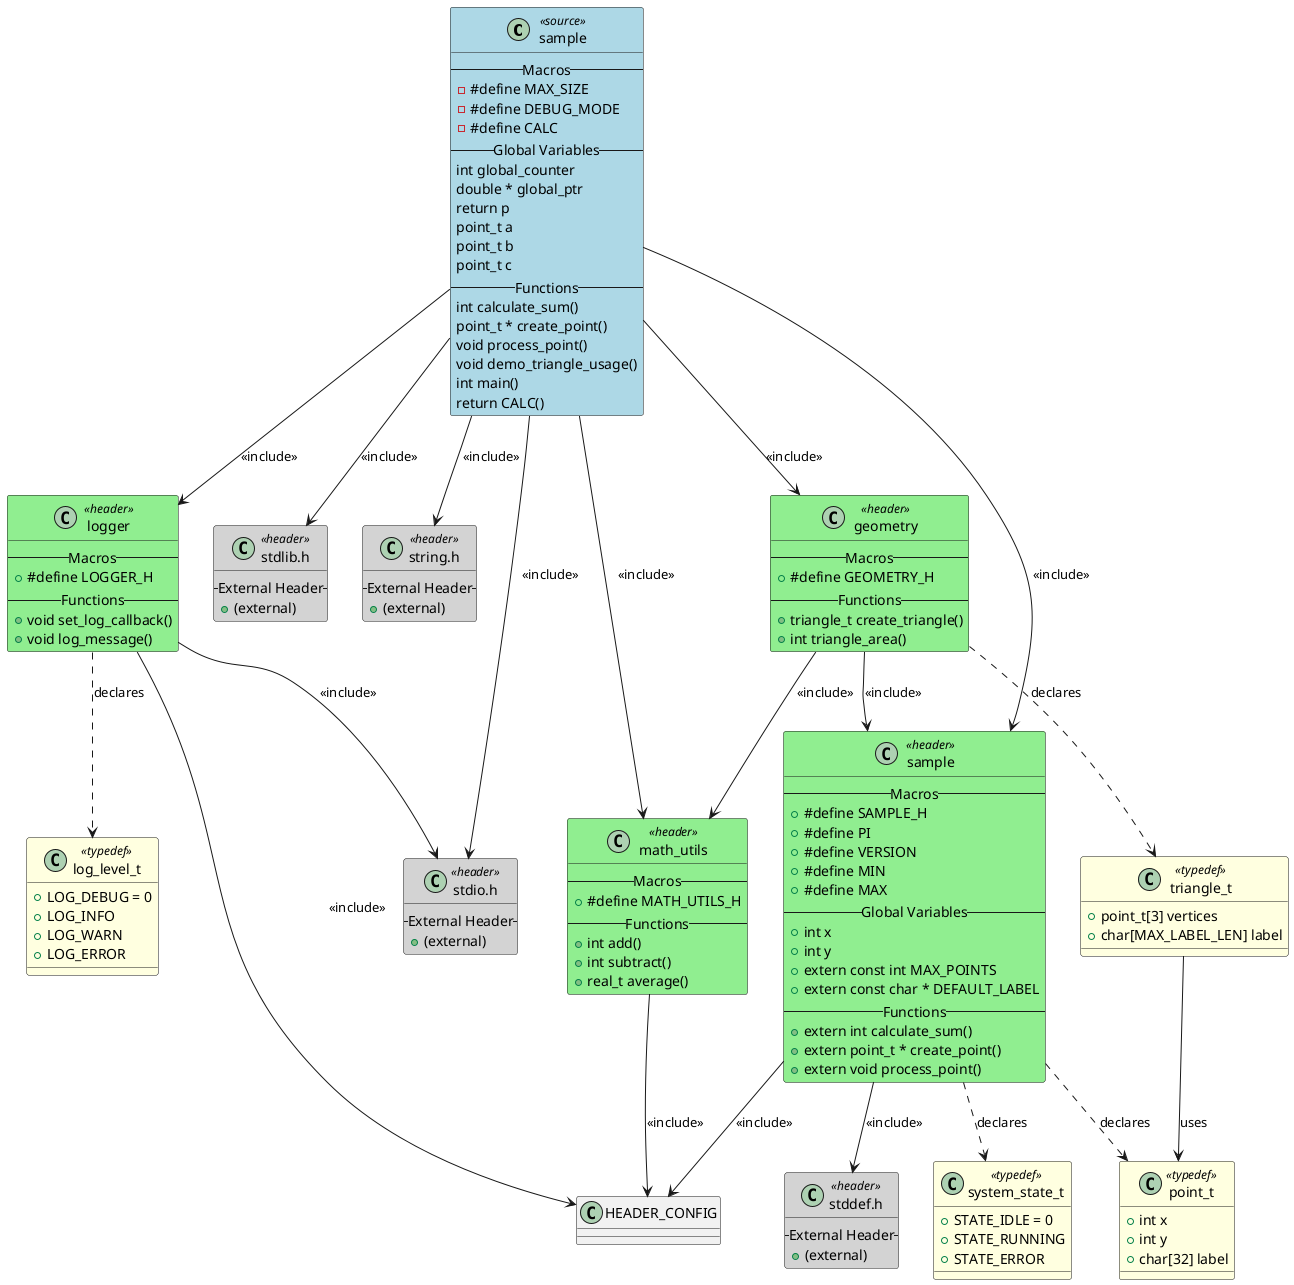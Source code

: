 @startuml sample

class "sample" as SAMPLE <<source>> #LightBlue
{
    -- Macros --
    - #define MAX_SIZE
    - #define DEBUG_MODE
    - #define CALC
    -- Global Variables --
    int global_counter
    double * global_ptr
    return p
    point_t a
    point_t b
    point_t c
    -- Functions --
    int calculate_sum()
    point_t * create_point()
    void process_point()
    void demo_triangle_usage()
    int main()
    return CALC()
}

class "stdio.h" as HEADER_STDIO_H <<header>> #LightGray
{
    -- External Header --
    + (external)
}

class "stdlib.h" as HEADER_STDLIB_H <<header>> #LightGray
{
    -- External Header --
    + (external)
}

class "string.h" as HEADER_STRING_H <<header>> #LightGray
{
    -- External Header --
    + (external)
}

class "sample" as HEADER_SAMPLE <<header>> #LightGreen
{
    -- Macros --
    + #define SAMPLE_H
    + #define PI
    + #define VERSION
    + #define MIN
    + #define MAX
    -- Global Variables --
    + int x
    + int y
    + extern const int MAX_POINTS
    + extern const char * DEFAULT_LABEL
    -- Functions --
    + extern int calculate_sum()
    + extern point_t * create_point()
    + extern void process_point()
}

class "math_utils" as HEADER_MATH_UTILS <<header>> #LightGreen
{
    -- Macros --
    + #define MATH_UTILS_H
    -- Functions --
    + int add()
    + int subtract()
    + real_t average()
}

class "logger" as HEADER_LOGGER <<header>> #LightGreen
{
    -- Macros --
    + #define LOGGER_H
    -- Functions --
    + void set_log_callback()
    + void log_message()
}

class "geometry" as HEADER_GEOMETRY <<header>> #LightGreen
{
    -- Macros --
    + #define GEOMETRY_H
    -- Functions --
    + triangle_t create_triangle()
    + int triangle_area()
}

class "stddef.h" as HEADER_STDDEF_H <<header>> #LightGray
{
    -- External Header --
    + (external)
}

class "point_t" as TYPEDEF_POINT_T <<typedef>> #LightYellow
{
    + int x
    + int y
    + char[32] label
}

class "system_state_t" as TYPEDEF_SYSTEM_STATE_T <<typedef>> #LightYellow
{
    + STATE_IDLE = 0
    + STATE_RUNNING
    + STATE_ERROR
}

class "log_level_t" as TYPEDEF_LOG_LEVEL_T <<typedef>> #LightYellow
{
    + LOG_DEBUG = 0
    + LOG_INFO
    + LOG_WARN
    + LOG_ERROR
}

class "triangle_t" as TYPEDEF_TRIANGLE_T <<typedef>> #LightYellow
{
    + point_t[3] vertices
    + char[MAX_LABEL_LEN] label
}

SAMPLE --> HEADER_MATH_UTILS : <<include>>
SAMPLE --> HEADER_LOGGER : <<include>>
SAMPLE --> HEADER_GEOMETRY : <<include>>
HEADER_SAMPLE --> HEADER_CONFIG : <<include>>
HEADER_MATH_UTILS --> HEADER_CONFIG : <<include>>
HEADER_LOGGER --> HEADER_CONFIG : <<include>>
HEADER_GEOMETRY --> HEADER_SAMPLE : <<include>>
HEADER_GEOMETRY --> HEADER_MATH_UTILS : <<include>>
HEADER_SAMPLE --> HEADER_STDDEF_H : <<include>>
HEADER_LOGGER --> HEADER_STDIO_H : <<include>>
SAMPLE --> HEADER_STDIO_H : <<include>>
SAMPLE --> HEADER_STDLIB_H : <<include>>
SAMPLE --> HEADER_STRING_H : <<include>>
SAMPLE --> HEADER_SAMPLE : <<include>>
HEADER_SAMPLE ..> TYPEDEF_POINT_T : declares
HEADER_SAMPLE ..> TYPEDEF_SYSTEM_STATE_T : declares
HEADER_LOGGER ..> TYPEDEF_LOG_LEVEL_T : declares
HEADER_GEOMETRY ..> TYPEDEF_TRIANGLE_T : declares
TYPEDEF_TRIANGLE_T --> TYPEDEF_POINT_T : uses

@enduml